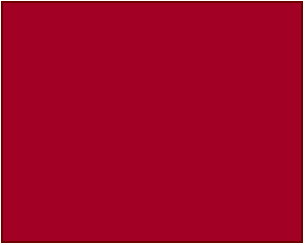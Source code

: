 <mxfile>
    <diagram id="P22pQg4Kplgi3oXuxwdu" name="Страница 1">
        <mxGraphModel dx="291" dy="423" grid="1" gridSize="10" guides="1" tooltips="1" connect="1" arrows="1" fold="1" page="1" pageScale="1" pageWidth="827" pageHeight="1169" math="0" shadow="0">
            <root>
                <mxCell id="0"/>
                <mxCell id="1" parent="0"/>
                <mxCell id="2" value="" style="rounded=0;whiteSpace=wrap;html=1;fillColor=#a20025;fontColor=#ffffff;strokeColor=#6F0000;" vertex="1" parent="1">
                    <mxGeometry x="50" y="110" width="150" height="120" as="geometry"/>
                </mxCell>
            </root>
        </mxGraphModel>
    </diagram>
</mxfile>